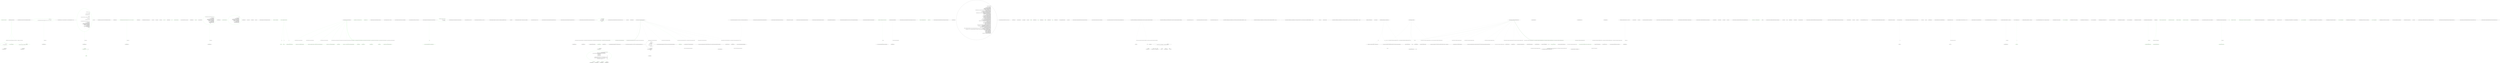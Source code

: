 digraph  {
d1 [cluster="Nancy.Diagnostics.Modules.TraceModule.TraceModule(Nancy.Diagnostics.IRequestTracing)", color=green, community=0, label="this.sessionProvider = sessionProvider", prediction=0, span="20-20"];
d41 [label="Nancy.Diagnostics.Modules.TraceModule", span=""];
d0 [cluster="Nancy.Diagnostics.Modules.TraceModule.TraceModule(Nancy.Diagnostics.IRequestTracing)", label="Entry Nancy.Diagnostics.Modules.TraceModule.TraceModule(Nancy.Diagnostics.IRequestTracing)", span="17-17"];
d2 [cluster="Nancy.Diagnostics.Modules.TraceModule.TraceModule(Nancy.Diagnostics.IRequestTracing)", color=green, community=0, label="Get(''/'', _ =>\r\n            {\r\n                return View[''RequestTracing''];\r\n            })", prediction=1, span="22-25"];
d3 [cluster="Nancy.Diagnostics.Modules.TraceModule.TraceModule(Nancy.Diagnostics.IRequestTracing)", color=green, community=0, label="Get(''/sessions'', _ =>\r\n            {\r\n                return this.Response.AsJson(this.sessionProvider.GetSessions().Select(s => new { Id = s.Id }).ToArray());\r\n            })", prediction=2, span="27-30"];
d6 [cluster="Nancy.NancyModule.Get<T>(string, System.Func<dynamic, T>, System.Func<Nancy.NancyContext, bool>, string)", label="Entry Nancy.NancyModule.Get<T>(string, System.Func<dynamic, T>, System.Func<Nancy.NancyContext, bool>, string)", span="154-154"];
d8 [cluster="lambda expression", label="Entry lambda expression", span="22-25"];
d4 [cluster="Nancy.Diagnostics.Modules.TraceModule.TraceModule(Nancy.Diagnostics.IRequestTracing)", color=green, community=0, label="Get(''/sessions/{id}'', ctx =>\r\n            {\r\n                Guid id;\r\n                if (!Guid.TryParse(ctx.Id, out id))\r\n                {\r\n                    return HttpStatusCode.NotFound;\r\n                }\r\n\r\n                var session =\r\n                    this.sessionProvider.GetSessions().FirstOrDefault(s => s.Id == id);\r\n\r\n                if (session == null)\r\n                {\r\n                    return HttpStatusCode.NotFound;\r\n                }\r\n\r\n                return this.Response.AsJson(session.RequestTraces.Select(t => new\r\n                    {\r\n                        t.RequestData.Method,\r\n                        RequestUrl = t.RequestData.Url,\r\n                        RequestContentType = t.RequestData.ContentType,\r\n                        ResponseContentType = t.ResponseData.ContentType,\r\n                        RequestHeaders = t.RequestData.Headers,\r\n                        ResponseHeaders = t.ResponseData.Headers,\r\n                        t.ResponseData.StatusCode,\r\n                        Log = t.TraceLog.ToString().Replace(''\r'', '''').Split(new[] { ''\n'' }, StringSplitOptions.None),\r\n                    }).ToArray());\r\n            })", prediction=3, span="32-59"];
d7 [cluster="Unk.Get", label="Entry Unk.Get", span=""];
d11 [cluster="lambda expression", label="Entry lambda expression", span="27-30"];
d5 [cluster="Nancy.Diagnostics.Modules.TraceModule.TraceModule(Nancy.Diagnostics.IRequestTracing)", label="Exit Nancy.Diagnostics.Modules.TraceModule.TraceModule(Nancy.Diagnostics.IRequestTracing)", span="17-17"];
d21 [cluster="lambda expression", label="Entry lambda expression", span="32-59"];
d9 [cluster="lambda expression", color=green, community=0, label="return View[''RequestTracing''];", prediction=1, span="24-24"];
d10 [cluster="lambda expression", label="Exit lambda expression", span="22-25"];
d12 [cluster="lambda expression", color=green, community=0, label="return this.Response.AsJson(this.sessionProvider.GetSessions().Select(s => new { Id = s.Id }).ToArray());", prediction=5, span="29-29"];
d13 [cluster="lambda expression", label="Exit lambda expression", span="27-30"];
d14 [cluster="Nancy.Diagnostics.IRequestTracing.GetSessions()", label="Entry Nancy.Diagnostics.IRequestTracing.GetSessions()", span="32-32"];
d15 [cluster="Unk.Select", label="Entry Unk.Select", span=""];
d16 [cluster="Unk.ToArray", label="Entry Unk.ToArray", span=""];
d17 [cluster="Unk.AsJson", label="Entry Unk.AsJson", span=""];
d18 [cluster="lambda expression", label="Entry lambda expression", span="29-29"];
d19 [cluster="lambda expression", color=green, community=0, label="new { Id = s.Id }", prediction=6, span="29-29"];
d20 [cluster="lambda expression", label="Exit lambda expression", span="29-29"];
d22 [cluster="lambda expression", color=green, community=0, label="Guid id", prediction=7, span="34-34"];
d23 [cluster="lambda expression", color=green, community=0, label="!Guid.TryParse(ctx.Id, out id)", prediction=8, span="35-35"];
d24 [cluster="lambda expression", color=green, community=0, label="return HttpStatusCode.NotFound;", prediction=9, span="37-37"];
d25 [cluster="lambda expression", color=green, community=0, label="var session =\r\n                    this.sessionProvider.GetSessions().FirstOrDefault(s => s.Id == id)", prediction=1, span="40-41"];
d30 [cluster="System.Guid.TryParse(string, out System.Guid)", label="Entry System.Guid.TryParse(string, out System.Guid)", span="0-0"];
d33 [cluster="lambda expression", color=green, community=0, label="s.Id == id", prediction=8, span="41-41"];
d29 [cluster="lambda expression", label="Exit lambda expression", span="32-59"];
d26 [cluster="lambda expression", color=green, community=0, label="session == null", prediction=12, span="43-43"];
d31 [cluster="Unk.FirstOrDefault", label="Entry Unk.FirstOrDefault", span=""];
d32 [cluster="lambda expression", label="Entry lambda expression", span="41-41"];
d28 [cluster="lambda expression", color=green, community=0, label="return this.Response.AsJson(session.RequestTraces.Select(t => new\r\n                    {\r\n                        t.RequestData.Method,\r\n                        RequestUrl = t.RequestData.Url,\r\n                        RequestContentType = t.RequestData.ContentType,\r\n                        ResponseContentType = t.ResponseData.ContentType,\r\n                        RequestHeaders = t.RequestData.Headers,\r\n                        ResponseHeaders = t.ResponseData.Headers,\r\n                        t.ResponseData.StatusCode,\r\n                        Log = t.TraceLog.ToString().Replace(''\r'', '''').Split(new[] { ''\n'' }, StringSplitOptions.None),\r\n                    }).ToArray());", prediction=13, span="48-58"];
d42 [label=id, span=""];
d34 [cluster="lambda expression", label="Exit lambda expression", span="41-41"];
d27 [cluster="lambda expression", color=green, community=0, label="return HttpStatusCode.NotFound;", prediction=14, span="45-45"];
d35 [cluster="lambda expression", label="Entry lambda expression", span="48-58"];
d36 [cluster="lambda expression", color=green, community=0, label="new\r\n                    {\r\n                        t.RequestData.Method,\r\n                        RequestUrl = t.RequestData.Url,\r\n                        RequestContentType = t.RequestData.ContentType,\r\n                        ResponseContentType = t.ResponseData.ContentType,\r\n                        RequestHeaders = t.RequestData.Headers,\r\n                        ResponseHeaders = t.ResponseData.Headers,\r\n                        t.ResponseData.StatusCode,\r\n                        Log = t.TraceLog.ToString().Replace(''\r'', '''').Split(new[] { ''\n'' }, StringSplitOptions.None),\r\n                    }", prediction=15, span="48-58"];
d37 [cluster="lambda expression", label="Exit lambda expression", span="48-58"];
d38 [cluster="Unk.ToString", label="Entry Unk.ToString", span=""];
d39 [cluster="Unk.Replace", label="Entry Unk.Replace", span=""];
d40 [cluster="Unk.Split", label="Entry Unk.Split", span=""];
m1_2 [cluster="Nancy.ViewEngines.Razor.CSharp.CSharpClrTypeResolver.ResolveType()", file="CSharpClrTypeResolver.cs", label="Entry Nancy.ViewEngines.Razor.CSharp.CSharpClrTypeResolver.ResolveType()", span="14-14"];
m1_3 [cluster="Nancy.ViewEngines.Razor.CSharp.CSharpClrTypeResolver.ResolveType()", color=green, community=0, file="CSharpClrTypeResolver.cs", label="var identifier = this.PopFullIdentifier()", prediction=16, span="16-16"];
m1_4 [cluster="Nancy.ViewEngines.Razor.CSharp.CSharpClrTypeResolver.ResolveType()", color=green, community=0, file="CSharpClrTypeResolver.cs", label="var step = new TypeNameParserStep(identifier)", prediction=17, span="18-18"];
m1_5 [cluster="Nancy.ViewEngines.Razor.CSharp.CSharpClrTypeResolver.ResolveType()", color=green, community=0, file="CSharpClrTypeResolver.cs", label="!this.symbols.Any()", prediction=17, span="20-20"];
m1_6 [cluster="Nancy.ViewEngines.Razor.CSharp.CSharpClrTypeResolver.ResolveType()", color=green, community=0, file="CSharpClrTypeResolver.cs", label="return step;", prediction=17, span="20-20"];
m1_10 [cluster="Nancy.ViewEngines.Razor.CSharp.CSharpClrTypeResolver.ResolveType()", color=green, community=0, file="CSharpClrTypeResolver.cs", label="step.GenericArguments.Add(this.ResolveType())", prediction=17, span="28-28"];
m1_16 [cluster="Nancy.ViewEngines.Razor.CSharp.CSharpClrTypeResolver.ResolveType()", color=green, community=0, file="CSharpClrTypeResolver.cs", label="step.ArrayExpression += this.symbols.Dequeue().Content", prediction=21, span="43-43"];
m1_17 [cluster="Nancy.ViewEngines.Razor.CSharp.CSharpClrTypeResolver.ResolveType()", color=green, community=0, file="CSharpClrTypeResolver.cs", label="step.ArrayExpression += '']''", prediction=22, span="46-46"];
m1_19 [cluster="Nancy.ViewEngines.Razor.CSharp.CSharpClrTypeResolver.ResolveType()", color=green, community=0, file="CSharpClrTypeResolver.cs", label="return step;", prediction=17, span="50-50"];
m1_7 [cluster="Nancy.ViewEngines.Razor.CSharp.CSharpClrTypeResolver.ResolveType()", color=green, community=0, file="CSharpClrTypeResolver.cs", label="this.symbols.Peek().Type == CSharpSymbolType.LessThan", prediction=17, span="22-22"];
m1_9 [cluster="Nancy.ViewEngines.Razor.CSharp.CSharpClrTypeResolver.ResolveType()", color=green, community=0, file="CSharpClrTypeResolver.cs", label="this.symbols.Peek().Type != CSharpSymbolType.GreaterThan", prediction=17, span="26-26"];
m1_11 [cluster="Nancy.ViewEngines.Razor.CSharp.CSharpClrTypeResolver.ResolveType()", color=green, community=0, file="CSharpClrTypeResolver.cs", label="this.symbols.Peek().Type.Equals(this.WhiteSpace) || this.symbols.Peek().Type == CSharpSymbolType.Comma", prediction=17, span="30-30"];
m1_15 [cluster="Nancy.ViewEngines.Razor.CSharp.CSharpClrTypeResolver.ResolveType()", color=green, community=0, file="CSharpClrTypeResolver.cs", label="this.symbols.Peek().Type != CSharpSymbolType.RightBracket", prediction=17, span="41-41"];
m1_18 [cluster="Nancy.ViewEngines.Razor.CSharp.CSharpClrTypeResolver.ResolveType()", color=green, community=0, file="CSharpClrTypeResolver.cs", label="this.symbols.Dequeue()", prediction=17, span="47-47"];
m1_14 [cluster="Nancy.ViewEngines.Razor.CSharp.CSharpClrTypeResolver.ResolveType()", color=green, community=0, file="CSharpClrTypeResolver.cs", label="this.symbols.Any() && this.symbols.Peek().Type == CSharpSymbolType.LeftBracket", prediction=17, span="39-39"];
m1_8 [cluster="Nancy.ViewEngines.Razor.CSharp.CSharpClrTypeResolver.ResolveType()", color=green, community=0, file="CSharpClrTypeResolver.cs", label="this.symbols.Dequeue()", prediction=17, span="24-24"];
m1_13 [cluster="Nancy.ViewEngines.Razor.CSharp.CSharpClrTypeResolver.ResolveType()", color=green, community=0, file="CSharpClrTypeResolver.cs", label="this.symbols.Dequeue()", prediction=17, span="36-36"];
m1_12 [cluster="Nancy.ViewEngines.Razor.CSharp.CSharpClrTypeResolver.ResolveType()", color=green, community=0, file="CSharpClrTypeResolver.cs", label="this.symbols.Dequeue()", prediction=17, span="32-32"];
m1_20 [cluster="Nancy.ViewEngines.Razor.CSharp.CSharpClrTypeResolver.ResolveType()", file="CSharpClrTypeResolver.cs", label="Exit Nancy.ViewEngines.Razor.CSharp.CSharpClrTypeResolver.ResolveType()", span="14-14"];
m1_25 [cluster="System.Collections.Generic.Queue<T>.Dequeue()", file="CSharpClrTypeResolver.cs", label="Entry System.Collections.Generic.Queue<T>.Dequeue()", span="0-0"];
m1_33 [cluster="System.Collections.Generic.Dictionary<TKey, TValue>.ContainsKey(TKey)", file="CSharpClrTypeResolver.cs", label="Entry System.Collections.Generic.Dictionary<TKey, TValue>.ContainsKey(TKey)", span="0-0"];
m1_32 [cluster="System.Collections.Generic.Dictionary<TKey, TValue>.Dictionary()", file="CSharpClrTypeResolver.cs", label="Entry System.Collections.Generic.Dictionary<TKey, TValue>.Dictionary()", span="0-0"];
m1_28 [cluster="Nancy.ViewEngines.Razor.CSharp.CSharpClrTypeResolver.ResolvePrimitiveType(string)", file="CSharpClrTypeResolver.cs", label="Entry Nancy.ViewEngines.Razor.CSharp.CSharpClrTypeResolver.ResolvePrimitiveType(string)", span="53-53"];
m1_29 [cluster="Nancy.ViewEngines.Razor.CSharp.CSharpClrTypeResolver.ResolvePrimitiveType(string)", color=green, community=2, file="CSharpClrTypeResolver.cs", label="var primitives = new Dictionary<string, Type>\r\n            {\r\n                {''string'', typeof (String)},\r\n                {''int'', typeof (int)}\r\n            }", prediction=33, span="55-59"];
m1_30 [cluster="Nancy.ViewEngines.Razor.CSharp.CSharpClrTypeResolver.ResolvePrimitiveType(string)", color=green, community=0, file="CSharpClrTypeResolver.cs", label="return (primitives.ContainsKey(typeName) ? primitives[typeName] : null);", prediction=34, span="61-61"];
m1_31 [cluster="Nancy.ViewEngines.Razor.CSharp.CSharpClrTypeResolver.ResolvePrimitiveType(string)", file="CSharpClrTypeResolver.cs", label="Exit Nancy.ViewEngines.Razor.CSharp.CSharpClrTypeResolver.ResolvePrimitiveType(string)", span="53-53"];
m1_26 [cluster="System.Collections.Generic.List<T>.Add(T)", file="CSharpClrTypeResolver.cs", label="Entry System.Collections.Generic.List<T>.Add(T)", span="0-0"];
m1_23 [cluster="System.Collections.Generic.IEnumerable<TSource>.Any<TSource>()", file="CSharpClrTypeResolver.cs", label="Entry System.Collections.Generic.IEnumerable<TSource>.Any<TSource>()", span="0-0"];
m1_22 [cluster="Nancy.ViewEngines.Razor.ClrTypeResolver<TSymbolType, TSymbol>.TypeNameParserStep.TypeNameParserStep(string)", file="CSharpClrTypeResolver.cs", label="Entry Nancy.ViewEngines.Razor.ClrTypeResolver<TSymbolType, TSymbol>.TypeNameParserStep.TypeNameParserStep(string)", span="95-95"];
m1_27 [cluster="Unk.Equals", file="CSharpClrTypeResolver.cs", label="Entry Unk.Equals", span=""];
m1_21 [cluster="Nancy.ViewEngines.Razor.ClrTypeResolver<TSymbolType, TSymbol>.PopFullIdentifier()", file="CSharpClrTypeResolver.cs", label="Entry Nancy.ViewEngines.Razor.ClrTypeResolver<TSymbolType, TSymbol>.PopFullIdentifier()", span="44-44"];
m1_24 [cluster="System.Collections.Generic.Queue<T>.Peek()", file="CSharpClrTypeResolver.cs", label="Entry System.Collections.Generic.Queue<T>.Peek()", span="0-0"];
m1_34 [file="CSharpClrTypeResolver.cs", label="Nancy.ViewEngines.Razor.CSharp.CSharpClrTypeResolver", span=""];
m2_0 [cluster="Nancy.ViewEngines.Razor.CSharp.CSharpModelCodeGenerator.CSharpModelCodeGenerator(string)", file="CSharpModelCodeGenerator.cs", label="Entry Nancy.ViewEngines.Razor.CSharp.CSharpModelCodeGenerator.CSharpModelCodeGenerator(string)", span="8-8"];
m2_1 [cluster="Nancy.ViewEngines.Razor.CSharp.CSharpModelCodeGenerator.CSharpModelCodeGenerator(string)", file="CSharpModelCodeGenerator.cs", label="Exit Nancy.ViewEngines.Razor.CSharp.CSharpModelCodeGenerator.CSharpModelCodeGenerator(string)", span="8-8"];
m2_2 [cluster="Nancy.ViewEngines.Razor.CSharp.CSharpModelCodeGenerator.ResolveType(CodeGeneratorContext, string)", file="CSharpModelCodeGenerator.cs", label="Entry Nancy.ViewEngines.Razor.CSharp.CSharpModelCodeGenerator.ResolveType(CodeGeneratorContext, string)", span="13-13"];
m2_3 [cluster="Nancy.ViewEngines.Razor.CSharp.CSharpModelCodeGenerator.ResolveType(CodeGeneratorContext, string)", color=green, community=0, file="CSharpModelCodeGenerator.cs", label="return String.Format(\r\n                CultureInfo.InvariantCulture,\r\n                ''{0}<{1}>'',\r\n                context.Host.DefaultBaseClass,\r\n                baseType);", prediction=35, span="17-21"];
m2_4 [cluster="Nancy.ViewEngines.Razor.CSharp.CSharpModelCodeGenerator.ResolveType(CodeGeneratorContext, string)", file="CSharpModelCodeGenerator.cs", label="Exit Nancy.ViewEngines.Razor.CSharp.CSharpModelCodeGenerator.ResolveType(CodeGeneratorContext, string)", span="13-13"];
m2_5 [cluster="Unk.Format", file="CSharpModelCodeGenerator.cs", label="Entry Unk.Format", span=""];
m3_16 [cluster="lambda expression", file="NancyCSharpRazorCodeParser.cs", label="Entry lambda expression", span="347-355"];
m3_19 [cluster="lambda expression", file="NancyCSharpRazorCodeParser.cs", label="return configuration;", span="354-354"];
m3_3 [cluster="Nancy.ViewEngines.Razor.CSharp.NancyCSharpRazorCodeParser.NancyCSharpRazorCodeParser()", file="NancyCSharpRazorCodeParser.cs", label="Exit Nancy.ViewEngines.Razor.CSharp.NancyCSharpRazorCodeParser.NancyCSharpRazorCodeParser()", span="22-22"];
m3_50 [cluster="Nancy.ViewEngines.Razor.CSharp.NancyCSharpRazorCodeParser.InheritsDirective()", file="NancyCSharpRazorCodeParser.cs", label="Entry Nancy.ViewEngines.Razor.CSharp.NancyCSharpRazorCodeParser.InheritsDirective()", span="67-67"];
m3_51 [cluster="Nancy.ViewEngines.Razor.CSharp.NancyCSharpRazorCodeParser.InheritsDirective()", file="NancyCSharpRazorCodeParser.cs", label="this.AssertDirective(''inherits'')", span="69-69"];
m3_52 [cluster="Nancy.ViewEngines.Razor.CSharp.NancyCSharpRazorCodeParser.InheritsDirective()", file="NancyCSharpRazorCodeParser.cs", label="this.AcceptAndMoveNext()", span="70-70"];
m3_53 [cluster="Nancy.ViewEngines.Razor.CSharp.NancyCSharpRazorCodeParser.InheritsDirective()", file="NancyCSharpRazorCodeParser.cs", label="this.endInheritsLocation = this.CurrentLocation", span="72-72"];
m3_54 [cluster="Nancy.ViewEngines.Razor.CSharp.NancyCSharpRazorCodeParser.InheritsDirective()", file="NancyCSharpRazorCodeParser.cs", label="base.InheritsDirective()", span="74-74"];
m3_55 [cluster="Nancy.ViewEngines.Razor.CSharp.NancyCSharpRazorCodeParser.InheritsDirective()", file="NancyCSharpRazorCodeParser.cs", label="this.CheckForInheritsAndModelStatements()", span="76-76"];
m3_56 [cluster="Nancy.ViewEngines.Razor.CSharp.NancyCSharpRazorCodeParser.InheritsDirective()", file="NancyCSharpRazorCodeParser.cs", label="Exit Nancy.ViewEngines.Razor.CSharp.NancyCSharpRazorCodeParser.InheritsDirective()", span="67-67"];
m3_6 [cluster="Nancy.ViewEngines.Razor.CSharp.NancyCSharpRazorCodeParser.ModelDirective()", file="NancyCSharpRazorCodeParser.cs", label="Entry Nancy.ViewEngines.Razor.CSharp.NancyCSharpRazorCodeParser.ModelDirective()", span="29-29"];
m3_4 [cluster="Nancy.ITypeCatalog.GetTypesAssignableTo<TType>()", file="NancyCSharpRazorCodeParser.cs", label="Entry Nancy.ITypeCatalog.GetTypesAssignableTo<TType>()", span="27-27"];
m3_10 [cluster="lambda expression", color=green, community=1, file="NancyCSharpRazorCodeParser.cs", label="Entry lambda expression", prediction=36, span="331-331"];
m3_9 [cluster="System.Collections.Generic.IEnumerable<TSource>.Concat<TSource>(System.Collections.Generic.IEnumerable<TSource>)", file="NancyCSharpRazorCodeParser.cs", label="Entry System.Collections.Generic.IEnumerable<TSource>.Concat<TSource>(System.Collections.Generic.IEnumerable<TSource>)", span="0-0"];
m3_11 [cluster="lambda expression", file="NancyCSharpRazorCodeParser.cs", label="tr.RegistrationType != null", span="331-331"];
m3_7 [cluster="Nancy.ITypeCatalog.GetTypesAssignableTo<TType>(Nancy.TypeResolveStrategy)", file="NancyCSharpRazorCodeParser.cs", label="Entry Nancy.ITypeCatalog.GetTypesAssignableTo<TType>(Nancy.TypeResolveStrategy)", span="39-39"];
m3_8 [cluster="System.Collections.Generic.IEnumerable<TSource>.Union<TSource>(System.Collections.Generic.IEnumerable<TSource>)", file="NancyCSharpRazorCodeParser.cs", label="Entry System.Collections.Generic.IEnumerable<TSource>.Union<TSource>(System.Collections.Generic.IEnumerable<TSource>)", span="0-0"];
m3_12 [cluster="lambda expression", file="NancyCSharpRazorCodeParser.cs", label="Exit lambda expression", span="331-331"];
m3_13 [cluster="Nancy.Bootstrapper.NancyInternalConfiguration.WithOverrides(System.Action<Nancy.Bootstrapper.NancyInternalConfiguration>)", file="NancyCSharpRazorCodeParser.cs", label="Entry Nancy.Bootstrapper.NancyInternalConfiguration.WithOverrides(System.Action<Nancy.Bootstrapper.NancyInternalConfiguration>)", span="345-345"];
m3_14 [cluster="Nancy.Bootstrapper.NancyInternalConfiguration.WithOverrides(System.Action<Nancy.Bootstrapper.NancyInternalConfiguration>)", file="NancyCSharpRazorCodeParser.cs", label="return catalog =>\r\n            {\r\n                var configuration =\r\n                    Default.Invoke(catalog);\r\n\r\n                builder.Invoke(configuration);\r\n\r\n                return configuration;\r\n            };", span="347-355"];
m3_15 [cluster="Nancy.Bootstrapper.NancyInternalConfiguration.WithOverrides(System.Action<Nancy.Bootstrapper.NancyInternalConfiguration>)", file="NancyCSharpRazorCodeParser.cs", label="Exit Nancy.Bootstrapper.NancyInternalConfiguration.WithOverrides(System.Action<Nancy.Bootstrapper.NancyInternalConfiguration>)", span="345-345"];
m3_29 [cluster="Nancy.Bootstrapper.NancyInternalConfiguration.GetCollectionTypeRegistrations()", file="NancyCSharpRazorCodeParser.cs", label="Exit Nancy.Bootstrapper.NancyInternalConfiguration.GetCollectionTypeRegistrations()", span="413-413"];
m3_27 [cluster="lambda expression", file="NancyCSharpRazorCodeParser.cs", label="return new CSharpModelCodeGenerator(modelType, modelType.FullName);", span="54-54"];
m3_28 [cluster="lambda expression", file="NancyCSharpRazorCodeParser.cs", label="Exit lambda expression", span="37-55"];
m3_26 [cluster="lambda expression", color=green, community=0, file="NancyCSharpRazorCodeParser.cs", label="throw new NotSupportedException(string.Format(\r\n                                                ''Unable to discover CLR Type for model by the name of {0}.\n\nTry using a fully qualified type name and ensure that the assembly is added to the configuration file.\n\nAppDomain Assemblies:\n\t{1}.\n\nCurrent ADATS assemblies:\n\t{2}.\n\nAssemblies in directories\n\t{3}'',\r\n                                                s,\r\n                                                AppDomain.CurrentDomain.GetAssemblies().Select(a => a.FullName).Aggregate((n1, n2) => n1 + ''\n\t'' + n2),\r\n                                                AppDomainAssemblyTypeScanner.Assemblies.Select(a => a.FullName).Aggregate((n1, n2) => n1 + ''\n\t'' + n2)\r\n                                                //GetAssembliesInDirectories().Aggregate((n1, n2) => n1 + ''\n\t'' + n2))\r\n                                                ));", prediction=37, span="45-51"];
m3_37 [cluster="Nancy.ViewEngines.Razor.CSharp.CSharpModelCodeGenerator.CSharpModelCodeGenerator(System.Type, string)", file="NancyCSharpRazorCodeParser.cs", label="Entry Nancy.ViewEngines.Razor.CSharp.CSharpModelCodeGenerator.CSharpModelCodeGenerator(System.Type, string)", span="10-10"];
m3_23 [cluster="lambda expression", color=green, community=0, file="NancyCSharpRazorCodeParser.cs", label="var symbols = this.Language.TokenizeString(s)", prediction=38, span="39-39"];
m3_24 [cluster="lambda expression", color=green, community=0, file="NancyCSharpRazorCodeParser.cs", label="var modelType = this.clrTypeResolver.Resolve(symbols.ToList())", prediction=39, span="40-40"];
m3_25 [cluster="lambda expression", color=green, community=0, file="NancyCSharpRazorCodeParser.cs", label="modelType == null", prediction=40, span="42-42"];
m3_21 [cluster="Nancy.ViewEngines.Razor.CSharp.NancyCSharpRazorCodeParser.CheckForInheritsAndModelStatements()", file="NancyCSharpRazorCodeParser.cs", label="Entry Nancy.ViewEngines.Razor.CSharp.NancyCSharpRazorCodeParser.CheckForInheritsAndModelStatements()", span="79-79"];
m3_31 [cluster="Unk.Resolve", file="NancyCSharpRazorCodeParser.cs", label="System.Action<Nancy.Bootstrapper.NancyInternalConfiguration>", span=""];
m3_0 [cluster="lambda expression", file="NancyCSharpRazorCodeParser.cs", label="Entry lambda expression", span="34-83"];
m3_2 [cluster="lambda expression", color=green, community=0, file="NancyCSharpRazorCodeParser.cs", label="Exit lambda expression", prediction=36, span="34-83"];
m3_1 [cluster="lambda expression", file="NancyCSharpRazorCodeParser.cs", label="new NancyInternalConfiguration\r\n                {\r\n                    Binder = typeof(DefaultBinder),\r\n                    BindingDefaults = typeof(BindingDefaults),\r\n                    ContextFactory = typeof(DefaultNancyContextFactory),\r\n                    CsrfTokenValidator = typeof(DefaultCsrfTokenValidator),\r\n                    CultureService = typeof(DefaultCultureService),\r\n                    DefaultConfigurationProviders = typeCatalog.GetTypesAssignableTo<INancyDefaultConfigurationProvider>().ToList(),\r\n                    Diagnostics = typeof(DefaultDiagnostics),\r\n                    EnvironmentFactory = typeof(DefaultNancyEnvironmentFactory),\r\n                    EnvironmentConfigurator = typeof(DefaultNancyEnvironmentConfigurator),\r\n                    FieldNameConverter = typeof(DefaultFieldNameConverter),\r\n                    InteractiveDiagnosticProviders = new List<Type>(typeCatalog.GetTypesAssignableTo<IDiagnosticsProvider>()),\r\n                    ModelBinderLocator = typeof(DefaultModelBinderLocator),\r\n                    ModelValidatorLocator = typeof(DefaultValidatorLocator),\r\n                    NancyEngine = typeof(NancyEngine),\r\n                    NancyModuleBuilder = typeof(DefaultNancyModuleBuilder),\r\n                    ObjectSerializer = typeof(DefaultObjectSerializer),\r\n                    RenderContextFactory = typeof(DefaultRenderContextFactory),\r\n                    RequestDispatcher = typeof(DefaultRequestDispatcher),\r\n                    RequestTraceFactory = typeof(DefaultRequestTraceFactory),\r\n                    RequestTracing = typeof(DefaultRequestTracing),\r\n                    ResourceAssemblyProvider = typeof(ResourceAssemblyProvider),\r\n                    ResourceReader = typeof(DefaultResourceReader),\r\n                    ResponseFormatterFactory = typeof(DefaultResponseFormatterFactory),\r\n                    ResponseNegotiator = typeof(DefaultResponseNegotiator),\r\n                    ResponseProcessors = typeCatalog.GetTypesAssignableTo<IResponseProcessor>().ToList(),\r\n                    RouteCache = typeof(RouteCache),\r\n                    RouteCacheProvider = typeof(DefaultRouteCacheProvider),\r\n                    RouteInvoker = typeof(DefaultRouteInvoker),\r\n                    RoutePatternMatcher = typeof(DefaultRoutePatternMatcher),\r\n                    RouteResolver = typeof(DefaultRouteResolver),\r\n                    RouteResolverTrie = typeof(RouteResolverTrie),\r\n                    RouteSegmentConstraints = typeCatalog.GetTypesAssignableTo<IRouteSegmentConstraint>().ToList(),\r\n                    RouteSegmentExtractor = typeof(DefaultRouteSegmentExtractor),\r\n                    RouteMetadataProviders = typeCatalog.GetTypesAssignableTo<IRouteMetadataProvider>().ToList(),\r\n                    RouteDescriptionProvider = typeof(DefaultRouteDescriptionProvider),\r\n                    RuntimeEnvironmentInformation = typeof(DefaultRuntimeEnvironmentInformation),\r\n                    SerializerFactory = typeof(DefaultSerializerFactory),\r\n                    Serializers = typeCatalog.GetTypesAssignableTo<ISerializer>(TypeResolveStrategies.ExcludeNancy).Union(new List<Type>(new[] { typeof(DefaultJsonSerializer), typeof(DefaultXmlSerializer) })).ToList(),\r\n                    StaticContentProvider = typeof(DefaultStaticContentProvider),\r\n                    StatusCodeHandlers = new List<Type>(typeCatalog.GetTypesAssignableTo<IStatusCodeHandler>(TypeResolveStrategies.ExcludeNancy).Concat(new[] { typeof(DefaultStatusCodeHandler) })),\r\n                    TextResource = typeof(ResourceBasedTextResource),\r\n                    TrieNodeFactory = typeof(TrieNodeFactory),\r\n                    ViewLocator = typeof(DefaultViewLocator),\r\n                    ViewFactory = typeof(DefaultViewFactory),\r\n                    ViewResolver = typeof(DefaultViewResolver),\r\n                    ViewCache = typeof(DefaultViewCache),\r\n                    ViewLocationProvider = typeof(FileSystemViewLocationProvider),\r\n                }", span="34-83"];
m3_5 [cluster="System.Collections.Generic.IEnumerable<TSource>.ToList<TSource>()", file="NancyCSharpRazorCodeParser.cs", label="Entry System.Collections.Generic.IEnumerable<TSource>.ToList<TSource>()", span="0-0"];
m3_20 [cluster="lambda expression", file="NancyCSharpRazorCodeParser.cs", label="Exit lambda expression", span="347-355"];
m3_22 [cluster="lambda expression", file="NancyCSharpRazorCodeParser.cs", label="Entry lambda expression", span="37-55"];
m3_57 [cluster="Unk.InheritsDirective", file="NancyCSharpRazorCodeParser.cs", label="Entry Unk.InheritsDirective", span=""];
m3_35 [cluster="Unk.Aggregate", file="NancyCSharpRazorCodeParser.cs", label="Entry Unk.Aggregate", span=""];
m3_30 [cluster="Unk.ToList", file="NancyCSharpRazorCodeParser.cs", label="Entry Unk.ToList", span=""];
m3_18 [cluster="lambda expression", file="NancyCSharpRazorCodeParser.cs", label="builder.Invoke(configuration)", span="352-352"];
m3_32 [cluster="System.NotSupportedException.NotSupportedException(string)", file="NancyCSharpRazorCodeParser.cs", label="Nancy.Bootstrapper.NancyInternalConfiguration", span=""];
m3_47 [cluster="lambda expression", file="NancyCSharpRazorCodeParser.cs", label="Entry lambda expression", span="49-49"];
m3_17 [cluster="Unk.AcceptAndMoveNext", file="NancyCSharpRazorCodeParser.cs", label="Entry Unk.AcceptAndMoveNext", span=""];
m3_38 [cluster="lambda expression", file="NancyCSharpRazorCodeParser.cs", label="Entry lambda expression", span="48-48"];
m3_41 [cluster="lambda expression", file="NancyCSharpRazorCodeParser.cs", label="Entry lambda expression", span="48-48"];
m3_44 [cluster="lambda expression", file="NancyCSharpRazorCodeParser.cs", label="Entry lambda expression", span="49-49"];
m3_39 [cluster="lambda expression", color=green, community=0, file="NancyCSharpRazorCodeParser.cs", label="a.FullName", prediction=42, span="48-48"];
m3_40 [cluster="lambda expression", file="NancyCSharpRazorCodeParser.cs", label="Exit lambda expression", span="48-48"];
m3_42 [cluster="lambda expression", color=green, community=0, file="NancyCSharpRazorCodeParser.cs", label="n1 + ''\n\t'' + n2", prediction=43, span="48-48"];
m3_43 [cluster="lambda expression", file="NancyCSharpRazorCodeParser.cs", label="Exit lambda expression", span="48-48"];
m3_45 [cluster="lambda expression", color=green, community=0, file="NancyCSharpRazorCodeParser.cs", label="a.FullName", prediction=44, span="49-49"];
m3_46 [cluster="lambda expression", file="NancyCSharpRazorCodeParser.cs", label="Exit lambda expression", span="49-49"];
m3_48 [cluster="lambda expression", color=green, community=0, file="NancyCSharpRazorCodeParser.cs", label="n1 + ''\n\t'' + n2", prediction=45, span="49-49"];
m3_49 [cluster="lambda expression", file="NancyCSharpRazorCodeParser.cs", label="Exit lambda expression", span="49-49"];
m3_33 [cluster="System.AppDomain.GetAssemblies()", file="NancyCSharpRazorCodeParser.cs", label="Entry System.AppDomain.GetAssemblies()", span="0-0"];
m3_36 [cluster="Unk.Format", file="NancyCSharpRazorCodeParser.cs", label="Entry Unk.Format", span=""];
m3_58 [cluster="Nancy.ViewEngines.Razor.CSharp.NancyCSharpRazorCodeParser.CheckForInheritsAndModelStatements()", file="NancyCSharpRazorCodeParser.cs", label="this.modelStatementFound && this.endInheritsLocation.HasValue", span="81-81"];
m3_59 [cluster="Nancy.ViewEngines.Razor.CSharp.NancyCSharpRazorCodeParser.CheckForInheritsAndModelStatements()", file="NancyCSharpRazorCodeParser.cs", label="this.Context.OnError(this.endInheritsLocation.Value, string.Format(CultureInfo.CurrentCulture, ''Cannot have both an @inherits statement and an @model statement.''))", span="83-83"];
m3_60 [cluster="Nancy.ViewEngines.Razor.CSharp.NancyCSharpRazorCodeParser.CheckForInheritsAndModelStatements()", file="NancyCSharpRazorCodeParser.cs", label="Exit Nancy.ViewEngines.Razor.CSharp.NancyCSharpRazorCodeParser.CheckForInheritsAndModelStatements()", span="79-79"];
m3_61 [file="NancyCSharpRazorCodeParser.cs", label="Nancy.ViewEngines.Razor.CSharp.NancyCSharpRazorCodeParser", span=""];
m4_18 [cluster="System.Collections.Generic.Dictionary<TKey, TValue>.ContainsKey(TKey)", file="NancyRazorViewBase.cs", label="Entry System.Collections.Generic.Dictionary<TKey, TValue>.ContainsKey(TKey)", span="0-0"];
m4_17 [cluster="System.Collections.Generic.Dictionary<TKey, TValue>.Dictionary(System.Collections.Generic.IEqualityComparer<TKey>)", file="NancyRazorViewBase.cs", label="Entry System.Collections.Generic.Dictionary<TKey, TValue>.Dictionary(System.Collections.Generic.IEqualityComparer<TKey>)", span="0-0"];
m4_6 [cluster="Nancy.Validation.ModelValidationDescriptor.GetModelValidationRuleDictionary(System.Collections.Generic.IEnumerable<Nancy.Validation.ModelValidationRule>)", file="NancyRazorViewBase.cs", label="Entry Nancy.Validation.ModelValidationDescriptor.GetModelValidationRuleDictionary(System.Collections.Generic.IEnumerable<Nancy.Validation.ModelValidationRule>)", span="42-42"];
m4_7 [cluster="Nancy.Validation.ModelValidationDescriptor.GetModelValidationRuleDictionary(System.Collections.Generic.IEnumerable<Nancy.Validation.ModelValidationRule>)", file="NancyRazorViewBase.cs", label="var results =\r\n                new Dictionary<string, IList<ModelValidationRule>>(StringComparer.OrdinalIgnoreCase)", span="44-45"];
m4_8 [cluster="Nancy.Validation.ModelValidationDescriptor.GetModelValidationRuleDictionary(System.Collections.Generic.IEnumerable<Nancy.Validation.ModelValidationRule>)", file="NancyRazorViewBase.cs", label="rules == null", span="47-47"];
m4_10 [cluster="Nancy.Validation.ModelValidationDescriptor.GetModelValidationRuleDictionary(System.Collections.Generic.IEnumerable<Nancy.Validation.ModelValidationRule>)", file="NancyRazorViewBase.cs", label=rules, span="52-52"];
m4_9 [cluster="Nancy.Validation.ModelValidationDescriptor.GetModelValidationRuleDictionary(System.Collections.Generic.IEnumerable<Nancy.Validation.ModelValidationRule>)", file="NancyRazorViewBase.cs", label="return results;", span="49-49"];
m4_12 [cluster="Nancy.Validation.ModelValidationDescriptor.GetModelValidationRuleDictionary(System.Collections.Generic.IEnumerable<Nancy.Validation.ModelValidationRule>)", file="NancyRazorViewBase.cs", label="!results.ContainsKey(name)", span="56-56"];
m4_13 [cluster="Nancy.Validation.ModelValidationDescriptor.GetModelValidationRuleDictionary(System.Collections.Generic.IEnumerable<Nancy.Validation.ModelValidationRule>)", file="NancyRazorViewBase.cs", label="results.Add(name, new List<ModelValidationRule>())", span="58-58"];
m4_14 [cluster="Nancy.Validation.ModelValidationDescriptor.GetModelValidationRuleDictionary(System.Collections.Generic.IEnumerable<Nancy.Validation.ModelValidationRule>)", file="NancyRazorViewBase.cs", label="results[name].Add(rule)", span="61-61"];
m4_15 [cluster="Nancy.Validation.ModelValidationDescriptor.GetModelValidationRuleDictionary(System.Collections.Generic.IEnumerable<Nancy.Validation.ModelValidationRule>)", file="NancyRazorViewBase.cs", label="return results;", span="65-65"];
m4_11 [cluster="Nancy.Validation.ModelValidationDescriptor.GetModelValidationRuleDictionary(System.Collections.Generic.IEnumerable<Nancy.Validation.ModelValidationRule>)", file="NancyRazorViewBase.cs", label="rule.MemberNames", span="54-54"];
m4_16 [cluster="Nancy.Validation.ModelValidationDescriptor.GetModelValidationRuleDictionary(System.Collections.Generic.IEnumerable<Nancy.Validation.ModelValidationRule>)", file="NancyRazorViewBase.cs", label="Exit Nancy.Validation.ModelValidationDescriptor.GetModelValidationRuleDictionary(System.Collections.Generic.IEnumerable<Nancy.Validation.ModelValidationRule>)", span="42-42"];
m4_19 [cluster="System.Collections.Generic.List<T>.List()", file="NancyRazorViewBase.cs", label="Entry System.Collections.Generic.List<T>.List()", span="0-0"];
m4_20 [cluster="System.Collections.Generic.Dictionary<TKey, TValue>.Add(TKey, TValue)", file="NancyRazorViewBase.cs", label="Entry System.Collections.Generic.Dictionary<TKey, TValue>.Add(TKey, TValue)", span="0-0"];
m4_21 [cluster="System.Collections.Generic.ICollection<T>.Add(T)", file="NancyRazorViewBase.cs", label="Entry System.Collections.Generic.ICollection<T>.Add(T)", span="0-0"];
m4_0 [cluster="Nancy.Validation.ModelValidationDescriptor.ModelValidationDescriptor(System.Collections.Generic.IEnumerable<Nancy.Validation.ModelValidationRule>, System.Type)", file="NancyRazorViewBase.cs", label="Entry Nancy.Validation.ModelValidationDescriptor.ModelValidationDescriptor(System.Collections.Generic.IEnumerable<Nancy.Validation.ModelValidationRule>, System.Type)", span="15-15"];
m4_1 [cluster="Nancy.Validation.ModelValidationDescriptor.ModelValidationDescriptor(System.Collections.Generic.IEnumerable<Nancy.Validation.ModelValidationRule>, System.Type)", file="NancyRazorViewBase.cs", label="Exit Nancy.Validation.ModelValidationDescriptor.ModelValidationDescriptor(System.Collections.Generic.IEnumerable<Nancy.Validation.ModelValidationRule>, System.Type)", span="15-15"];
m4_2 [cluster="Nancy.Validation.ModelValidationDescriptor.ModelValidationDescriptor(System.Collections.Generic.IDictionary<string, System.Collections.Generic.IList<Nancy.Validation.ModelValidationRule>>, System.Type)", file="NancyRazorViewBase.cs", label="Entry Nancy.Validation.ModelValidationDescriptor.ModelValidationDescriptor(System.Collections.Generic.IDictionary<string, System.Collections.Generic.IList<Nancy.Validation.ModelValidationRule>>, System.Type)", span="25-25"];
m4_3 [cluster="Nancy.Validation.ModelValidationDescriptor.ModelValidationDescriptor(System.Collections.Generic.IDictionary<string, System.Collections.Generic.IList<Nancy.Validation.ModelValidationRule>>, System.Type)", file="NancyRazorViewBase.cs", label="this.Rules = rules", span="27-27"];
m4_4 [cluster="Nancy.Validation.ModelValidationDescriptor.ModelValidationDescriptor(System.Collections.Generic.IDictionary<string, System.Collections.Generic.IList<Nancy.Validation.ModelValidationRule>>, System.Type)", file="NancyRazorViewBase.cs", label="this.ModelType = modelType", span="28-28"];
m4_5 [cluster="Nancy.Validation.ModelValidationDescriptor.ModelValidationDescriptor(System.Collections.Generic.IDictionary<string, System.Collections.Generic.IList<Nancy.Validation.ModelValidationRule>>, System.Type)", file="NancyRazorViewBase.cs", label="Exit Nancy.Validation.ModelValidationDescriptor.ModelValidationDescriptor(System.Collections.Generic.IDictionary<string, System.Collections.Generic.IList<Nancy.Validation.ModelValidationRule>>, System.Type)", span="25-25"];
m4_22 [file="NancyRazorViewBase.cs", label="Nancy.Validation.ModelValidationDescriptor", span=""];
m5_4 [cluster="Unk.MapDirective", file="NancyVisualBasicRazorCodeParser.cs", label="Entry Unk.MapDirective", span=""];
m5_11 [cluster="Nancy.ViewEngines.Razor.VisualBasic.NancyVisualBasicRazorCodeParser.ModelTypeDirective()", file="NancyVisualBasicRazorCodeParser.cs", label="var endModelLocation = CurrentLocation", span="40-40"];
m5_13 [cluster="Nancy.ViewEngines.Razor.VisualBasic.NancyVisualBasicRazorCodeParser.ModelTypeDirective()", file="NancyVisualBasicRazorCodeParser.cs", label="Span.EditHandler.AcceptedCharacters = AcceptedCharacters.None", span="44-44"];
m5_12 [cluster="Nancy.ViewEngines.Razor.VisualBasic.NancyVisualBasicRazorCodeParser.ModelTypeDirective()", file="NancyVisualBasicRazorCodeParser.cs", label="At(VBSymbolType.WhiteSpace)", span="42-42"];
m5_14 [cluster="Nancy.ViewEngines.Razor.VisualBasic.NancyVisualBasicRazorCodeParser.ModelTypeDirective()", file="NancyVisualBasicRazorCodeParser.cs", label="this.AcceptWhile(VBSymbolType.WhiteSpace)", span="47-47"];
m5_21 [cluster="Nancy.ViewEngines.Razor.VisualBasic.NancyVisualBasicRazorCodeParser.ModelTypeDirective()", file="NancyVisualBasicRazorCodeParser.cs", label="AcceptUntil(VBSymbolType.NewLine)", span="61-61"];
m5_23 [cluster="Nancy.ViewEngines.Razor.VisualBasic.NancyVisualBasicRazorCodeParser.ModelTypeDirective()", file="NancyVisualBasicRazorCodeParser.cs", label="this.Optional(VBSymbolType.NewLine)", span="64-64"];
m5_15 [cluster="Nancy.ViewEngines.Razor.VisualBasic.NancyVisualBasicRazorCodeParser.ModelTypeDirective()", file="NancyVisualBasicRazorCodeParser.cs", label="this.Output(SpanKind.MetaCode)", span="48-48"];
m5_16 [cluster="Nancy.ViewEngines.Razor.VisualBasic.NancyVisualBasicRazorCodeParser.ModelTypeDirective()", file="NancyVisualBasicRazorCodeParser.cs", label="this.modelStatementFound", span="50-50"];
m5_17 [cluster="Nancy.ViewEngines.Razor.VisualBasic.NancyVisualBasicRazorCodeParser.ModelTypeDirective()", file="NancyVisualBasicRazorCodeParser.cs", label="this.Context.OnError(endModelLocation, string.Format(CultureInfo.CurrentCulture, ''Cannot have more than one @model statement.''))", span="52-52"];
m5_18 [cluster="Nancy.ViewEngines.Razor.VisualBasic.NancyVisualBasicRazorCodeParser.ModelTypeDirective()", file="NancyVisualBasicRazorCodeParser.cs", label="this.modelStatementFound = true", span="54-54"];
m5_19 [cluster="Nancy.ViewEngines.Razor.VisualBasic.NancyVisualBasicRazorCodeParser.ModelTypeDirective()", file="NancyVisualBasicRazorCodeParser.cs", label="this.EndOfFile || At(VBSymbolType.WhiteSpace) || At(VBSymbolType.NewLine)", span="56-56"];
m5_20 [cluster="Nancy.ViewEngines.Razor.VisualBasic.NancyVisualBasicRazorCodeParser.ModelTypeDirective()", file="NancyVisualBasicRazorCodeParser.cs", label="this.Context.OnError(endModelLocation, ''The 'model' keyword must be followed by a type name on the same line.'', ModelTypeKeyword)", span="58-58"];
m5_22 [cluster="Nancy.ViewEngines.Razor.VisualBasic.NancyVisualBasicRazorCodeParser.ModelTypeDirective()", file="NancyVisualBasicRazorCodeParser.cs", label="!Context.DesignTimeMode", span="62-62"];
m5_24 [cluster="Nancy.ViewEngines.Razor.VisualBasic.NancyVisualBasicRazorCodeParser.ModelTypeDirective()", file="NancyVisualBasicRazorCodeParser.cs", label="var baseType = string.Concat(Span.Symbols.Select(s => s.Content)).Trim()", span="67-67"];
m5_31 [cluster="Unk.AssertDirective", file="NancyVisualBasicRazorCodeParser.cs", label="Entry Unk.AssertDirective", span=""];
m5_42 [cluster="string.Trim()", file="NancyVisualBasicRazorCodeParser.cs", label="Entry string.Trim()", span="0-0"];
m5_36 [cluster="string.Format(System.IFormatProvider, string, params object[])", file="NancyVisualBasicRazorCodeParser.cs", label="Entry string.Format(System.IFormatProvider, string, params object[])", span="0-0"];
m5_46 [cluster="Nancy.ViewEngines.Razor.VisualBasic.VisualBasicModelCodeGenerator.VisualBasicModelCodeGenerator(System.Type)", file="NancyVisualBasicRazorCodeParser.cs", label="Entry Nancy.ViewEngines.Razor.VisualBasic.VisualBasicModelCodeGenerator.VisualBasicModelCodeGenerator(System.Type)", span="10-10"];
m5_5 [cluster="Nancy.ViewEngines.Razor.VisualBasic.VisualBasicClrTypeResolver.VisualBasicClrTypeResolver()", file="NancyVisualBasicRazorCodeParser.cs", label="Entry Nancy.ViewEngines.Razor.VisualBasic.VisualBasicClrTypeResolver.VisualBasicClrTypeResolver()", span="9-9"];
m5_6 [cluster="Nancy.ViewEngines.Razor.VisualBasic.NancyVisualBasicRazorCodeParser.ModelTypeDirective()", file="NancyVisualBasicRazorCodeParser.cs", label="Entry Nancy.ViewEngines.Razor.VisualBasic.NancyVisualBasicRazorCodeParser.ModelTypeDirective()", span="32-32"];
m5_7 [cluster="Nancy.ViewEngines.Razor.VisualBasic.NancyVisualBasicRazorCodeParser.ModelTypeDirective()", file="NancyVisualBasicRazorCodeParser.cs", label="this.AssertDirective(ModelTypeKeyword)", span="34-34"];
m5_8 [cluster="Nancy.ViewEngines.Razor.VisualBasic.NancyVisualBasicRazorCodeParser.ModelTypeDirective()", file="NancyVisualBasicRazorCodeParser.cs", label="this.Span.CodeGenerator = SpanCodeGenerator.Null", span="36-36"];
m5_9 [cluster="Nancy.ViewEngines.Razor.VisualBasic.NancyVisualBasicRazorCodeParser.ModelTypeDirective()", file="NancyVisualBasicRazorCodeParser.cs", label="this.Context.CurrentBlock.Type = BlockType.Directive", span="37-37"];
m5_43 [cluster="Unk.TokenizeString", file="NancyVisualBasicRazorCodeParser.cs", label="Entry Unk.TokenizeString", span=""];
m5_34 [cluster="Unk.AcceptWhile", file="NancyVisualBasicRazorCodeParser.cs", label="Entry Unk.AcceptWhile", span=""];
m5_39 [cluster="Unk.Optional", file="NancyVisualBasicRazorCodeParser.cs", label="Entry Unk.Optional", span=""];
m5_45 [cluster="Unk.Resolve", file="NancyVisualBasicRazorCodeParser.cs", label="Entry Unk.Resolve", span=""];
m5_0 [cluster="Nancy.ViewEngines.Razor.VisualBasic.NancyVisualBasicRazorCodeParser.NancyVisualBasicRazorCodeParser()", file="NancyVisualBasicRazorCodeParser.cs", label="Entry Nancy.ViewEngines.Razor.VisualBasic.NancyVisualBasicRazorCodeParser.NancyVisualBasicRazorCodeParser()", span="25-25"];
m5_1 [cluster="Nancy.ViewEngines.Razor.VisualBasic.NancyVisualBasicRazorCodeParser.NancyVisualBasicRazorCodeParser()", file="NancyVisualBasicRazorCodeParser.cs", label="MapDirective(ModelTypeKeyword, ModelTypeDirective)", span="27-27"];
m5_2 [cluster="Nancy.ViewEngines.Razor.VisualBasic.NancyVisualBasicRazorCodeParser.NancyVisualBasicRazorCodeParser()", color=green, community=0, file="NancyVisualBasicRazorCodeParser.cs", label="this.clrTypeResolver = new VisualBasicClrTypeResolver()", prediction=46, span="29-29"];
m5_25 [cluster="System.Collections.Generic.IDictionary<TKey, TValue>.TryGetValue(TKey, out TValue)", color=green, community=0, file="NancyVisualBasicRazorCodeParser.cs", label="Entry System.Collections.Generic.IDictionary<TKey, TValue>.TryGetValue(TKey, out TValue)", prediction=47, span="0-0"];
m5_26 [cluster="System.Convert.ToInt32(long)", color=green, community=0, file="NancyVisualBasicRazorCodeParser.cs", label="Entry System.Convert.ToInt32(long)", prediction=47, span="0-0"];
m5_27 [cluster="int.TryParse(string, out int)", file="NancyVisualBasicRazorCodeParser.cs", label="Entry int.TryParse(string, out int)", span="0-0"];
m5_10 [cluster="System.Collections.Generic.Dictionary<TKey, TValue>.Dictionary()", file="NancyVisualBasicRazorCodeParser.cs", label="Entry System.Collections.Generic.Dictionary<TKey, TValue>.Dictionary()", span="0-0"];
m5_28 [cluster="Nancy.ViewEngines.Razor.VisualBasic.NancyVisualBasicRazorCodeParser.ModelTypeDirective()", file="NancyVisualBasicRazorCodeParser.cs", label="Nancy.Json.Converters.TimeSpanConverter", span=""];
m5_29 [cluster="Nancy.ViewEngines.Razor.VisualBasic.NancyVisualBasicRazorCodeParser.ModelTypeDirective()", file="NancyVisualBasicRazorCodeParser.cs", label="return false;", span="77-77"];
m5_30 [cluster="Nancy.ViewEngines.Razor.VisualBasic.NancyVisualBasicRazorCodeParser.ModelTypeDirective()", file="NancyVisualBasicRazorCodeParser.cs", label="Exit Nancy.ViewEngines.Razor.VisualBasic.NancyVisualBasicRazorCodeParser.ModelTypeDirective()", span="32-32"];
m5_37 [cluster="Unk.OnError", file="NancyVisualBasicRazorCodeParser.cs", label="Entry Unk.OnError", span=""];
m5_48 [cluster="lambda expression", file="NancyVisualBasicRazorCodeParser.cs", label="Entry lambda expression", span="67-67"];
m5_49 [cluster="lambda expression", file="NancyVisualBasicRazorCodeParser.cs", label="s.Content", span="67-67"];
m5_50 [cluster="lambda expression", file="NancyVisualBasicRazorCodeParser.cs", label="Exit lambda expression", span="67-67"];
m5_38 [cluster="Unk.AcceptUntil", file="NancyVisualBasicRazorCodeParser.cs", label="Entry Unk.AcceptUntil", span=""];
m5_32 [cluster="Unk.AcceptAndMoveNext", file="NancyVisualBasicRazorCodeParser.cs", label="Entry Unk.AcceptAndMoveNext", span=""];
m5_47 [cluster="Nancy.ViewEngines.Razor.VisualBasic.NancyVisualBasicRazorCodeParser.CheckForInheritsAndModelStatements()", file="NancyVisualBasicRazorCodeParser.cs", label="Entry Nancy.ViewEngines.Razor.VisualBasic.NancyVisualBasicRazorCodeParser.CheckForInheritsAndModelStatements()", span="95-95"];
m5_60 [cluster="Nancy.ViewEngines.Razor.VisualBasic.NancyVisualBasicRazorCodeParser.CheckForInheritsAndModelStatements()", file="NancyVisualBasicRazorCodeParser.cs", label="this.modelStatementFound && this.endInheritsLocation.HasValue", span="97-97"];
m5_61 [cluster="Nancy.ViewEngines.Razor.VisualBasic.NancyVisualBasicRazorCodeParser.CheckForInheritsAndModelStatements()", file="NancyVisualBasicRazorCodeParser.cs", label="this.Context.OnError(this.endInheritsLocation.Value, string.Format(CultureInfo.CurrentCulture, ''Cannot have both an @Inherits statement and an @ModelType statement.''))", span="99-99"];
m5_62 [cluster="Nancy.ViewEngines.Razor.VisualBasic.NancyVisualBasicRazorCodeParser.CheckForInheritsAndModelStatements()", file="NancyVisualBasicRazorCodeParser.cs", label="Exit Nancy.ViewEngines.Razor.VisualBasic.NancyVisualBasicRazorCodeParser.CheckForInheritsAndModelStatements()", span="95-95"];
m5_59 [cluster="Unk.InheritsStatement", file="NancyVisualBasicRazorCodeParser.cs", label="Entry Unk.InheritsStatement", span=""];
m5_41 [cluster="Unk.Concat", file="NancyVisualBasicRazorCodeParser.cs", label="Entry Unk.Concat", span=""];
m5_44 [cluster="Unk.ToList", file="NancyVisualBasicRazorCodeParser.cs", label="Entry Unk.ToList", span=""];
m5_3 [cluster="System.TimeSpan.TimeSpan(int, int, int, int, int)", file="NancyVisualBasicRazorCodeParser.cs", label="Entry System.TimeSpan.TimeSpan(int, int, int, int, int)", span="0-0"];
m5_51 [cluster="Nancy.ViewEngines.Razor.VisualBasic.NancyVisualBasicRazorCodeParser.InheritsStatement()", file="NancyVisualBasicRazorCodeParser.cs", label="Entry Nancy.ViewEngines.Razor.VisualBasic.NancyVisualBasicRazorCodeParser.InheritsStatement()", span="80-80"];
m5_52 [cluster="Nancy.ViewEngines.Razor.VisualBasic.NancyVisualBasicRazorCodeParser.InheritsStatement()", file="NancyVisualBasicRazorCodeParser.cs", label="this.AssertDirective(''Inherits'')", span="82-82"];
m5_53 [cluster="Nancy.ViewEngines.Razor.VisualBasic.NancyVisualBasicRazorCodeParser.InheritsStatement()", file="NancyVisualBasicRazorCodeParser.cs", label="this.AcceptAndMoveNext()", span="84-84"];
m5_54 [cluster="Nancy.ViewEngines.Razor.VisualBasic.NancyVisualBasicRazorCodeParser.InheritsStatement()", file="NancyVisualBasicRazorCodeParser.cs", label="this.endInheritsLocation = this.CurrentLocation", span="86-86"];
m5_55 [cluster="Nancy.ViewEngines.Razor.VisualBasic.NancyVisualBasicRazorCodeParser.InheritsStatement()", file="NancyVisualBasicRazorCodeParser.cs", label="var result = base.InheritsStatement()", span="88-88"];
m5_56 [cluster="Nancy.ViewEngines.Razor.VisualBasic.NancyVisualBasicRazorCodeParser.InheritsStatement()", file="NancyVisualBasicRazorCodeParser.cs", label="this.CheckForInheritsAndModelStatements()", span="90-90"];
m5_57 [cluster="Nancy.ViewEngines.Razor.VisualBasic.NancyVisualBasicRazorCodeParser.InheritsStatement()", file="NancyVisualBasicRazorCodeParser.cs", label="return result;", span="92-92"];
m5_58 [cluster="Nancy.ViewEngines.Razor.VisualBasic.NancyVisualBasicRazorCodeParser.InheritsStatement()", file="NancyVisualBasicRazorCodeParser.cs", label="Exit Nancy.ViewEngines.Razor.VisualBasic.NancyVisualBasicRazorCodeParser.InheritsStatement()", span="80-80"];
m5_35 [cluster="Unk.Output", file="NancyVisualBasicRazorCodeParser.cs", label="Entry Unk.Output", span=""];
m5_33 [cluster="Unk.At", file="NancyVisualBasicRazorCodeParser.cs", label="Entry Unk.At", span=""];
m5_63 [file="NancyVisualBasicRazorCodeParser.cs", label="Nancy.ViewEngines.Razor.VisualBasic.NancyVisualBasicRazorCodeParser", span=""];
m5_64 [file="NancyVisualBasicRazorCodeParser.cs", label="Nancy.ViewEngines.Razor.VisualBasic.NancyVisualBasicRazorCodeParser", span=""];
m6_4 [cluster="ValidationResult.cstr", file="RazorViewEngine.cs", label="Entry ValidationResult.cstr", span=""];
m6_0 [cluster="Nancy.Demo.Validation.Models.Customer.Validate(ValidationContext)", file="RazorViewEngine.cs", label="Entry Nancy.Demo.Validation.Models.Customer.Validate(ValidationContext)", span="16-16"];
m6_1 [cluster="Nancy.Demo.Validation.Models.Customer.Validate(ValidationContext)", file="RazorViewEngine.cs", label="this.Id > 100", span="18-18"];
m6_2 [cluster="Nancy.Demo.Validation.Models.Customer.Validate(ValidationContext)", file="RazorViewEngine.cs", label="yield return new ValidationResult(''The Id cannot be greater than 100'', new[] { ''Id'' });", span="20-20"];
m6_3 [cluster="Nancy.Demo.Validation.Models.Customer.Validate(ValidationContext)", file="RazorViewEngine.cs", label="Exit Nancy.Demo.Validation.Models.Customer.Validate(ValidationContext)", span="16-16"];
m6_5 [file="RazorViewEngine.cs", label="Nancy.Demo.Validation.Models.Customer", span=""];
m7_5 [cluster="System.Threading.Tasks.TaskCompletionSource<TResult>.TaskCompletionSource()", file="RazorViewEngineFixture.cs", label="Entry System.Threading.Tasks.TaskCompletionSource<TResult>.TaskCompletionSource()", span="0-0"];
m7_0 [cluster="Nancy.Helpers.TaskHelpers.GetFaultedTask<T>(System.Exception)", file="RazorViewEngineFixture.cs", label="Entry Nancy.Helpers.TaskHelpers.GetFaultedTask<T>(System.Exception)", span="21-21"];
m7_3 [cluster="Nancy.Helpers.TaskHelpers.GetFaultedTask<T>(System.Exception)", color=green, community=0, file="RazorViewEngineFixture.cs", label="return tcs.Task;", prediction=49, span="25-25"];
m7_1 [cluster="Nancy.Helpers.TaskHelpers.GetFaultedTask<T>(System.Exception)", file="RazorViewEngineFixture.cs", label="var tcs = new TaskCompletionSource<T>()", span="23-23"];
m7_2 [cluster="Nancy.Helpers.TaskHelpers.GetFaultedTask<T>(System.Exception)", file="RazorViewEngineFixture.cs", label="tcs.SetException(exception)", span="24-24"];
m7_4 [cluster="Nancy.Helpers.TaskHelpers.GetFaultedTask<T>(System.Exception)", file="RazorViewEngineFixture.cs", label="Exit Nancy.Helpers.TaskHelpers.GetFaultedTask<T>(System.Exception)", span="21-21"];
m7_6 [cluster="System.Threading.Tasks.TaskCompletionSource<TResult>.SetException(System.Exception)", file="RazorViewEngineFixture.cs", label="Entry System.Threading.Tasks.TaskCompletionSource<TResult>.SetException(System.Exception)", span="0-0"];
m8_31 [cluster="Nancy.HeadResponse.NullStream.SetLength(long)", file="VisualBasicClrTypeResolver.cs", label="Entry Nancy.HeadResponse.NullStream.SetLength(long)", span="67-67"];
m8_32 [cluster="Nancy.HeadResponse.NullStream.SetLength(long)", color=green, community=0, file="VisualBasicClrTypeResolver.cs", label="throw new NotSupportedException();", prediction=50, span="69-69"];
m8_33 [cluster="Nancy.HeadResponse.NullStream.SetLength(long)", file="VisualBasicClrTypeResolver.cs", label="Exit Nancy.HeadResponse.NullStream.SetLength(long)", span="67-67"];
m8_34 [cluster="Nancy.HeadResponse.NullStream.Read(byte[], int, int)", file="VisualBasicClrTypeResolver.cs", label="Entry Nancy.HeadResponse.NullStream.Read(byte[], int, int)", span="72-72"];
m8_35 [cluster="Nancy.HeadResponse.NullStream.Read(byte[], int, int)", file="VisualBasicClrTypeResolver.cs", label="throw new NotSupportedException();", span="74-74"];
m8_36 [cluster="Nancy.HeadResponse.NullStream.Read(byte[], int, int)", file="VisualBasicClrTypeResolver.cs", label="Exit Nancy.HeadResponse.NullStream.Read(byte[], int, int)", span="72-72"];
m8_18 [cluster="long.ToString(System.IFormatProvider)", file="VisualBasicClrTypeResolver.cs", label="Entry long.ToString(System.IFormatProvider)", span="0-0"];
m8_37 [cluster="Nancy.HeadResponse.NullStream.ReadByte()", file="VisualBasicClrTypeResolver.cs", label="Entry Nancy.HeadResponse.NullStream.ReadByte()", span="77-77"];
m8_38 [cluster="Nancy.HeadResponse.NullStream.ReadByte()", file="VisualBasicClrTypeResolver.cs", label="throw new NotSupportedException();", span="79-79"];
m8_39 [cluster="Nancy.HeadResponse.NullStream.ReadByte()", file="VisualBasicClrTypeResolver.cs", label="Exit Nancy.HeadResponse.NullStream.ReadByte()", span="77-77"];
m8_0 [cluster="Nancy.HeadResponse.HeadResponse(Nancy.Response)", file="VisualBasicClrTypeResolver.cs", label="Entry Nancy.HeadResponse.HeadResponse(Nancy.Response)", span="19-19"];
m8_1 [cluster="Nancy.HeadResponse.HeadResponse(Nancy.Response)", color=green, community=0, file="VisualBasicClrTypeResolver.cs", label="this.Contents = GetStringContents(string.Empty)", prediction=51, span="21-21"];
m8_2 [cluster="Nancy.HeadResponse.HeadResponse(Nancy.Response)", color=green, community=0, file="VisualBasicClrTypeResolver.cs", label="this.ContentType = response.ContentType", prediction=52, span="22-22"];
m8_3 [cluster="Nancy.HeadResponse.HeadResponse(Nancy.Response)", color=green, community=0, file="VisualBasicClrTypeResolver.cs", label="this.Headers = response.Headers", prediction=53, span="23-23"];
m8_4 [cluster="Nancy.HeadResponse.HeadResponse(Nancy.Response)", color=green, community=0, file="VisualBasicClrTypeResolver.cs", label="this.StatusCode = response.StatusCode", prediction=54, span="24-24"];
m8_5 [cluster="Nancy.HeadResponse.HeadResponse(Nancy.Response)", color=green, community=0, file="VisualBasicClrTypeResolver.cs", label="this.CheckAndSetContentLength(response)", prediction=55, span="25-25"];
m8_6 [cluster="Nancy.HeadResponse.HeadResponse(Nancy.Response)", file="VisualBasicClrTypeResolver.cs", label="Exit Nancy.HeadResponse.HeadResponse(Nancy.Response)", span="19-19"];
m8_15 [cluster="System.Collections.Generic.IDictionary<TKey, TValue>.ContainsKey(TKey)", file="VisualBasicClrTypeResolver.cs", label="Entry System.Collections.Generic.IDictionary<TKey, TValue>.ContainsKey(TKey)", span="0-0"];
m8_8 [cluster="Nancy.HeadResponse.CheckAndSetContentLength(Nancy.Response)", file="VisualBasicClrTypeResolver.cs", label="Entry Nancy.HeadResponse.CheckAndSetContentLength(Nancy.Response)", span="28-28"];
m8_9 [cluster="Nancy.HeadResponse.CheckAndSetContentLength(Nancy.Response)", color=green, community=0, file="VisualBasicClrTypeResolver.cs", label="this.Headers.ContainsKey(ContentLength)", prediction=55, span="30-30"];
m8_10 [cluster="Nancy.HeadResponse.CheckAndSetContentLength(Nancy.Response)", color=green, community=0, file="VisualBasicClrTypeResolver.cs", label="return;", prediction=57, span="32-32"];
m8_11 [cluster="Nancy.HeadResponse.CheckAndSetContentLength(Nancy.Response)", color=green, community=0, file="VisualBasicClrTypeResolver.cs", label="var nullStream = new NullStream()", prediction=58, span="35-35"];
m8_12 [cluster="Nancy.HeadResponse.CheckAndSetContentLength(Nancy.Response)", color=green, community=0, file="VisualBasicClrTypeResolver.cs", label="response.Contents.Invoke(nullStream)", prediction=59, span="37-37"];
m8_13 [cluster="Nancy.HeadResponse.CheckAndSetContentLength(Nancy.Response)", color=green, community=0, file="VisualBasicClrTypeResolver.cs", label="this.Headers[ContentLength] = nullStream.Length.ToString(CultureInfo.InvariantCulture)", prediction=60, span="39-39"];
m8_14 [cluster="Nancy.HeadResponse.CheckAndSetContentLength(Nancy.Response)", file="VisualBasicClrTypeResolver.cs", label="Exit Nancy.HeadResponse.CheckAndSetContentLength(Nancy.Response)", span="28-28"];
m8_16 [cluster="Nancy.HeadResponse.NullStream.NullStream()", file="VisualBasicClrTypeResolver.cs", label="Entry Nancy.HeadResponse.NullStream.NullStream()", span="44-44"];
m8_17 [cluster="System.Action<T>.Invoke(T)", file="VisualBasicClrTypeResolver.cs", label="Entry System.Action<T>.Invoke(T)", span="0-0"];
m8_21 [cluster="Nancy.HeadResponse.NullStream.BeginRead(byte[], int, int, System.AsyncCallback, object)", file="VisualBasicClrTypeResolver.cs", label="Entry Nancy.HeadResponse.NullStream.BeginRead(byte[], int, int, System.AsyncCallback, object)", span="52-52"];
m8_22 [cluster="Nancy.HeadResponse.NullStream.BeginRead(byte[], int, int, System.AsyncCallback, object)", color=green, community=0, file="VisualBasicClrTypeResolver.cs", label="throw new NotSupportedException();", prediction=61, span="54-54"];
m8_23 [cluster="Nancy.HeadResponse.NullStream.BeginRead(byte[], int, int, System.AsyncCallback, object)", file="VisualBasicClrTypeResolver.cs", label="Exit Nancy.HeadResponse.NullStream.BeginRead(byte[], int, int, System.AsyncCallback, object)", span="52-52"];
m8_25 [cluster="Nancy.HeadResponse.NullStream.EndRead(System.IAsyncResult)", file="VisualBasicClrTypeResolver.cs", label="Entry Nancy.HeadResponse.NullStream.EndRead(System.IAsyncResult)", span="57-57"];
m8_26 [cluster="Nancy.HeadResponse.NullStream.EndRead(System.IAsyncResult)", color=green, community=0, file="VisualBasicClrTypeResolver.cs", label="throw new NotSupportedException();", prediction=62, span="59-59"];
m8_27 [cluster="Nancy.HeadResponse.NullStream.EndRead(System.IAsyncResult)", file="VisualBasicClrTypeResolver.cs", label="Exit Nancy.HeadResponse.NullStream.EndRead(System.IAsyncResult)", span="57-57"];
m8_28 [cluster="Nancy.HeadResponse.NullStream.Seek(long, System.IO.SeekOrigin)", file="VisualBasicClrTypeResolver.cs", label="Entry Nancy.HeadResponse.NullStream.Seek(long, System.IO.SeekOrigin)", span="62-62"];
m8_29 [cluster="Nancy.HeadResponse.NullStream.Seek(long, System.IO.SeekOrigin)", color=green, community=0, file="VisualBasicClrTypeResolver.cs", label="throw new NotSupportedException();", prediction=63, span="64-64"];
m8_30 [cluster="Nancy.HeadResponse.NullStream.Seek(long, System.IO.SeekOrigin)", file="VisualBasicClrTypeResolver.cs", label="Exit Nancy.HeadResponse.NullStream.Seek(long, System.IO.SeekOrigin)", span="62-62"];
m8_24 [cluster="System.NotSupportedException.NotSupportedException()", file="VisualBasicClrTypeResolver.cs", label="Entry System.NotSupportedException.NotSupportedException()", span="0-0"];
m8_7 [cluster="Nancy.Response.GetStringContents(string)", file="VisualBasicClrTypeResolver.cs", label="Entry Nancy.Response.GetStringContents(string)", span="179-179"];
m8_43 [file="VisualBasicClrTypeResolver.cs", label="Nancy.HeadResponse", span=""];
m9_5 [cluster="Unk.Format", file="VisualBasicModelCodeGenerator.cs", label="Entry Unk.Format", span=""];
m9_0 [cluster="Nancy.ViewEngines.Razor.VisualBasic.VisualBasicModelCodeGenerator.VisualBasicModelCodeGenerator(string)", file="VisualBasicModelCodeGenerator.cs", label="Entry Nancy.ViewEngines.Razor.VisualBasic.VisualBasicModelCodeGenerator.VisualBasicModelCodeGenerator(string)", span="8-8"];
m9_1 [cluster="Nancy.ViewEngines.Razor.VisualBasic.VisualBasicModelCodeGenerator.VisualBasicModelCodeGenerator(string)", file="VisualBasicModelCodeGenerator.cs", label="Exit Nancy.ViewEngines.Razor.VisualBasic.VisualBasicModelCodeGenerator.VisualBasicModelCodeGenerator(string)", span="8-8"];
m9_2 [cluster="Nancy.ViewEngines.Razor.VisualBasic.VisualBasicModelCodeGenerator.ResolveType(CodeGeneratorContext, string)", file="VisualBasicModelCodeGenerator.cs", label="Entry Nancy.ViewEngines.Razor.VisualBasic.VisualBasicModelCodeGenerator.ResolveType(CodeGeneratorContext, string)", span="13-13"];
m9_4 [cluster="Nancy.ViewEngines.Razor.VisualBasic.VisualBasicModelCodeGenerator.ResolveType(CodeGeneratorContext, string)", file="VisualBasicModelCodeGenerator.cs", label="Exit Nancy.ViewEngines.Razor.VisualBasic.VisualBasicModelCodeGenerator.ResolveType(CodeGeneratorContext, string)", span="13-13"];
d41 -> d2  [color=green, key=1, label="Nancy.Diagnostics.Modules.TraceModule", style=dashed];
d41 -> d9  [color=green, key=1, label="Nancy.Diagnostics.Modules.TraceModule", style=dashed];
d41 -> d25  [color=green, key=1, label="Nancy.Diagnostics.Modules.TraceModule", style=dashed];
d2 -> d8  [color=green, key=1, label="lambda expression", style=dashed];
d3 -> d11  [color=green, key=1, label="lambda expression", style=dashed];
d4 -> d21  [color=green, key=1, label="lambda expression", style=dashed];
d21 -> d23  [color=green, key=1, label=dynamic, style=dashed];
d12 -> d18  [color=green, key=1, label="lambda expression", style=dashed];
d23 -> d33  [color=green, key=1, label=id, style=dashed];
d25 -> d32  [color=green, key=1, label="lambda expression", style=dashed];
d28 -> d35  [color=green, key=1, label="lambda expression", style=dashed];
d42 -> d33  [color=green, key=1, label=id, style=dashed];
m1_4 -> m1_6  [color=green, key=1, label=step, style=dashed];
m1_4 -> m1_10  [color=green, key=1, label=step, style=dashed];
m1_4 -> m1_19  [color=green, key=1, label=step, style=dashed];
m1_28 -> m1_30  [color=green, key=1, label=string, style=dashed];
m1_34 -> m1_5  [color=green, key=1, label="Nancy.ViewEngines.Razor.CSharp.CSharpClrTypeResolver", style=dashed];
m1_34 -> m1_10  [color=green, key=1, label="Nancy.ViewEngines.Razor.CSharp.CSharpClrTypeResolver", style=dashed];
m1_34 -> m1_7  [color=green, key=1, label="Nancy.ViewEngines.Razor.CSharp.CSharpClrTypeResolver", style=dashed];
m1_34 -> m1_8  [color=green, key=1, label="Nancy.ViewEngines.Razor.CSharp.CSharpClrTypeResolver", style=dashed];
m1_34 -> m1_14  [color=green, key=1, label="Nancy.ViewEngines.Razor.CSharp.CSharpClrTypeResolver", style=dashed];
m1_34 -> m1_9  [color=green, key=1, label="Nancy.ViewEngines.Razor.CSharp.CSharpClrTypeResolver", style=dashed];
m1_34 -> m1_13  [color=green, key=1, label="Nancy.ViewEngines.Razor.CSharp.CSharpClrTypeResolver", style=dashed];
m1_34 -> m1_11  [color=green, key=1, label="Nancy.ViewEngines.Razor.CSharp.CSharpClrTypeResolver", style=dashed];
m1_34 -> m1_12  [color=green, key=1, label="Nancy.ViewEngines.Razor.CSharp.CSharpClrTypeResolver", style=dashed];
m1_34 -> m1_15  [color=green, key=1, label="Nancy.ViewEngines.Razor.CSharp.CSharpClrTypeResolver", style=dashed];
m1_34 -> m1_18  [color=green, key=1, label="Nancy.ViewEngines.Razor.CSharp.CSharpClrTypeResolver", style=dashed];
m3_10 -> m3_22  [color=green, key=1, label="lambda expression", style=dashed];
m3_9 -> m3_12  [color=darkseagreen4, key=1, label=endModelLocation, style=dashed];
m3_13 -> m3_18  [color=darkseagreen4, key=1, label="System.Action<Nancy.Bootstrapper.NancyInternalConfiguration>", style=dashed];
m3_14 -> m3_17  [color=darkseagreen4, key=1, label="Nancy.ITypeCatalog", style=dashed];
m3_26 -> m3_38  [color=green, key=1, label="lambda expression", style=dashed];
m3_26 -> m3_41  [color=green, key=1, label="lambda expression", style=dashed];
m3_26 -> m3_44  [color=green, key=1, label="lambda expression", style=dashed];
m3_26 -> m3_47  [color=green, key=1, label="lambda expression", style=dashed];
m3_24 -> m3_27  [color=green, key=1, label=modelType, style=dashed];
m3_31 -> m3_18  [color=darkseagreen4, key=1, label="System.Action<Nancy.Bootstrapper.NancyInternalConfiguration>", style=dashed];
m3_22 -> m3_26  [color=green, key=1, label="?", style=dashed];
m3_32 -> m3_28  [color=darkseagreen4, key=1, label="Nancy.Bootstrapper.NancyInternalConfiguration", style=dashed];
m3_17 -> m3_19  [color=darkseagreen4, key=1, label=configuration, style=dashed];
m3_61 -> m3_2  [color=green, key=1, label="Nancy.ViewEngines.Razor.CSharp.NancyCSharpRazorCodeParser", style=dashed];
m3_61 -> m3_10  [color=green, key=1, label="Nancy.ViewEngines.Razor.CSharp.NancyCSharpRazorCodeParser", style=dashed];
m3_61 -> m3_7  [color=darkseagreen4, key=1, label="Nancy.ViewEngines.Razor.CSharp.NancyCSharpRazorCodeParser", style=dashed];
m3_61 -> m3_8  [color=darkseagreen4, key=1, label="Nancy.ViewEngines.Razor.CSharp.NancyCSharpRazorCodeParser", style=dashed];
m3_61 -> m3_11  [color=darkseagreen4, key=1, label="Nancy.ViewEngines.Razor.CSharp.NancyCSharpRazorCodeParser", style=dashed];
m3_61 -> m3_12  [color=darkseagreen4, key=1, label="Nancy.ViewEngines.Razor.CSharp.NancyCSharpRazorCodeParser", style=dashed];
m3_61 -> m3_13  [color=darkseagreen4, key=1, label="Nancy.ViewEngines.Razor.CSharp.NancyCSharpRazorCodeParser", style=dashed];
m3_61 -> m3_14  [color=darkseagreen4, key=1, label="Nancy.ViewEngines.Razor.CSharp.NancyCSharpRazorCodeParser", style=dashed];
m3_61 -> m3_51  [color=darkseagreen4, key=1, label="Nancy.ViewEngines.Razor.CSharp.NancyCSharpRazorCodeParser", style=dashed];
m3_61 -> m3_52  [color=darkseagreen4, key=1, label="Nancy.ViewEngines.Razor.CSharp.NancyCSharpRazorCodeParser", style=dashed];
m3_61 -> m3_54  [color=darkseagreen4, key=1, label="Nancy.ViewEngines.Razor.CSharp.NancyCSharpRazorCodeParser", style=dashed];
m3_61 -> m3_55  [color=darkseagreen4, key=1, label="Nancy.ViewEngines.Razor.CSharp.NancyCSharpRazorCodeParser", style=dashed];
m3_61 -> m3_58  [color=darkseagreen4, key=1, label="Nancy.ViewEngines.Razor.CSharp.NancyCSharpRazorCodeParser", style=dashed];
m3_61 -> m3_59  [color=darkseagreen4, key=1, label="Nancy.ViewEngines.Razor.CSharp.NancyCSharpRazorCodeParser", style=dashed];
m4_6 -> m4_8  [color=darkseagreen4, key=1, label="System.Collections.Generic.IEnumerable<Nancy.Validation.ModelValidationRule>", style=dashed];
m4_6 -> m4_10  [color=darkseagreen4, key=1, label="System.Collections.Generic.IEnumerable<Nancy.Validation.ModelValidationRule>", style=dashed];
m4_7 -> m4_9  [color=darkseagreen4, key=1, label=results, style=dashed];
m4_7 -> m4_12  [color=darkseagreen4, key=1, label=results, style=dashed];
m4_7 -> m4_13  [color=darkseagreen4, key=1, label=results, style=dashed];
m4_7 -> m4_14  [color=darkseagreen4, key=1, label=results, style=dashed];
m4_7 -> m4_15  [color=darkseagreen4, key=1, label=results, style=dashed];
m4_10 -> m4_14  [color=darkseagreen4, key=1, label=rule, style=dashed];
m4_11 -> m4_13  [color=darkseagreen4, key=1, label=name, style=dashed];
m4_11 -> m4_14  [color=darkseagreen4, key=1, label=name, style=dashed];
m5_11 -> m5_14  [color=darkseagreen4, key=1, label=DefaultValue, style=dashed];
m5_11 -> m5_21  [color=darkseagreen4, key=1, label=DefaultValue, style=dashed];
m5_11 -> m5_23  [color=darkseagreen4, key=1, label=DefaultValue, style=dashed];
m5_11 -> m5_17  [color=darkseagreen4, key=1, label=endModelLocation, style=dashed];
m5_11 -> m5_20  [color=darkseagreen4, key=1, label=endModelLocation, style=dashed];
m5_13 -> m5_16  [color=darkseagreen4, key=1, label=value, style=dashed];
m5_13 -> m5_17  [color=darkseagreen4, key=1, label=value, style=dashed];
m5_13 -> m5_19  [color=darkseagreen4, key=1, label=value, style=dashed];
m5_23 -> m5_23  [color=darkseagreen4, key=1, label=returnValue, style=dashed];
m5_19 -> m5_23  [color=darkseagreen4, key=1, label=valueString, style=dashed];
m5_24 -> m5_48  [color=darkseagreen4, key=1, label="lambda expression", style=dashed];
m5_7 -> m5_7  [color=darkseagreen4, key=1, label=timeSpan, style=dashed];
m5_8 -> m5_64  [color=darkseagreen4, key=1, label="Nancy.ViewEngines.Razor.VisualBasic.NancyVisualBasicRazorCodeParser", style=dashed];
m5_9 -> m5_64  [color=darkseagreen4, key=1, label="Nancy.ViewEngines.Razor.VisualBasic.NancyVisualBasicRazorCodeParser", style=dashed];
m5_26 -> m5_64  [color=green, key=1, label="Nancy.ViewEngines.Razor.VisualBasic.NancyVisualBasicRazorCodeParser", style=dashed];
m5_28 -> m5_1  [color=darkseagreen4, key=1, label="Nancy.Json.Converters.TimeSpanConverter", style=dashed];
m5_55 -> m5_57  [color=darkseagreen4, key=1, label=result, style=dashed];
m5_63 -> m5_25  [color=green, key=1, label="Nancy.ViewEngines.Razor.VisualBasic.NancyVisualBasicRazorCodeParser", style=dashed];
m5_63 -> m5_26  [color=green, key=1, label="Nancy.ViewEngines.Razor.VisualBasic.NancyVisualBasicRazorCodeParser", style=dashed];
m5_63 -> m5_1  [color=darkseagreen4, key=1, label="Nancy.ViewEngines.Razor.VisualBasic.NancyVisualBasicRazorCodeParser", style=dashed];
m5_63 -> m5_7  [color=darkseagreen4, key=1, label="Nancy.ViewEngines.Razor.VisualBasic.NancyVisualBasicRazorCodeParser", style=dashed];
m5_63 -> m5_10  [color=darkseagreen4, key=1, label="Nancy.ViewEngines.Razor.VisualBasic.NancyVisualBasicRazorCodeParser", style=dashed];
m5_63 -> m5_14  [color=darkseagreen4, key=1, label="Nancy.ViewEngines.Razor.VisualBasic.NancyVisualBasicRazorCodeParser", style=dashed];
m5_63 -> m5_15  [color=darkseagreen4, key=1, label="Nancy.ViewEngines.Razor.VisualBasic.NancyVisualBasicRazorCodeParser", style=dashed];
m5_63 -> m5_16  [color=darkseagreen4, key=1, label="Nancy.ViewEngines.Razor.VisualBasic.NancyVisualBasicRazorCodeParser", style=dashed];
m5_63 -> m5_17  [color=darkseagreen4, key=1, label="Nancy.ViewEngines.Razor.VisualBasic.NancyVisualBasicRazorCodeParser", style=dashed];
m5_63 -> m5_19  [color=darkseagreen4, key=1, label="Nancy.ViewEngines.Razor.VisualBasic.NancyVisualBasicRazorCodeParser", style=dashed];
m5_63 -> m5_20  [color=darkseagreen4, key=1, label="Nancy.ViewEngines.Razor.VisualBasic.NancyVisualBasicRazorCodeParser", style=dashed];
m5_63 -> m5_23  [color=darkseagreen4, key=1, label="Nancy.ViewEngines.Razor.VisualBasic.NancyVisualBasicRazorCodeParser", style=dashed];
m5_63 -> m5_27  [color=darkseagreen4, key=1, label="Nancy.ViewEngines.Razor.VisualBasic.NancyVisualBasicRazorCodeParser", style=dashed];
m5_63 -> m5_28  [color=darkseagreen4, key=1, label="Nancy.ViewEngines.Razor.VisualBasic.NancyVisualBasicRazorCodeParser", style=dashed];
m5_63 -> m5_52  [color=darkseagreen4, key=1, label="Nancy.ViewEngines.Razor.VisualBasic.NancyVisualBasicRazorCodeParser", style=dashed];
m5_63 -> m5_53  [color=darkseagreen4, key=1, label="Nancy.ViewEngines.Razor.VisualBasic.NancyVisualBasicRazorCodeParser", style=dashed];
m5_63 -> m5_56  [color=darkseagreen4, key=1, label="Nancy.ViewEngines.Razor.VisualBasic.NancyVisualBasicRazorCodeParser", style=dashed];
m5_63 -> m5_60  [color=darkseagreen4, key=1, label="Nancy.ViewEngines.Razor.VisualBasic.NancyVisualBasicRazorCodeParser", style=dashed];
m5_63 -> m5_61  [color=darkseagreen4, key=1, label="Nancy.ViewEngines.Razor.VisualBasic.NancyVisualBasicRazorCodeParser", style=dashed];
m6_5 -> m6_1  [color=darkseagreen4, key=1, label="Nancy.Demo.Validation.Models.Customer", style=dashed];
m7_0 -> m7_2  [color=darkseagreen4, key=1, label="System.Exception", style=dashed];
m7_1 -> m7_3  [color=green, key=1, label=tcs, style=dashed];
m8_0 -> m8_5  [color=green, key=1, label="Nancy.Response", style=dashed];
m8_8 -> m8_12  [color=green, key=1, label="Nancy.Response", style=dashed];
m8_43 -> m8_5  [color=green, key=1, label="Nancy.HeadResponse", style=dashed];
m8_43 -> m8_9  [color=green, key=1, label="Nancy.HeadResponse", style=dashed];
}
